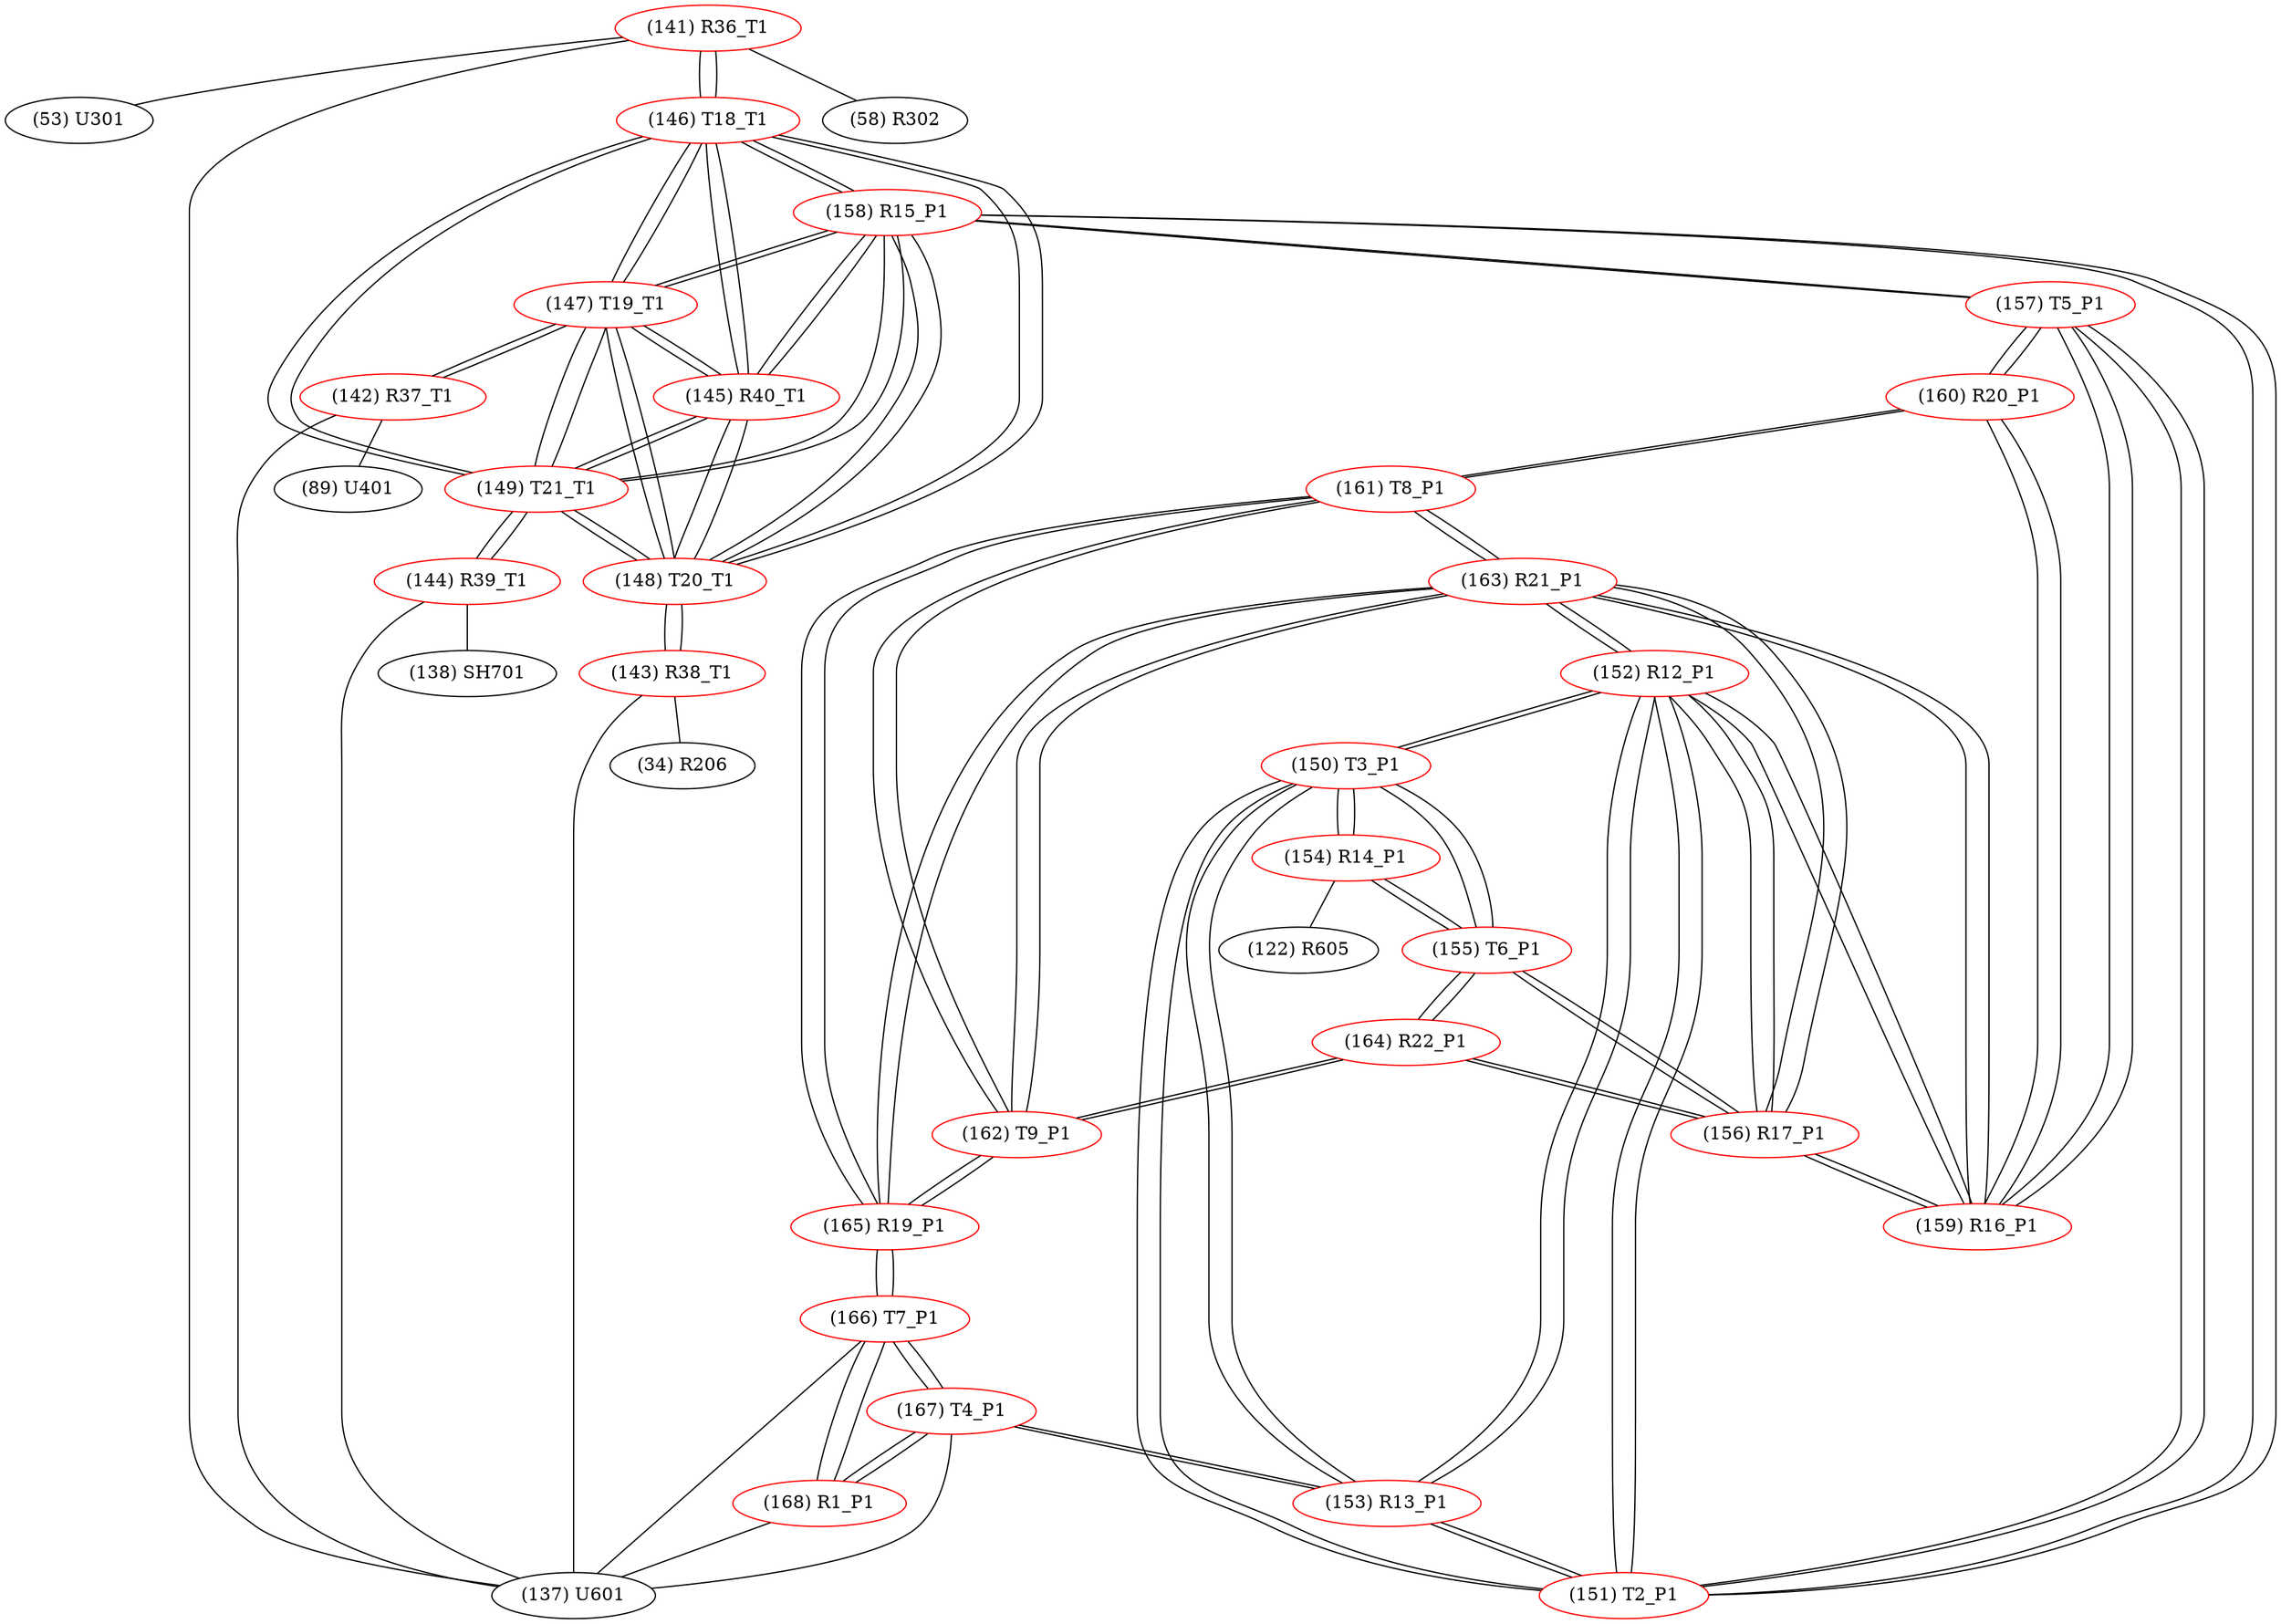 graph {
	141 [label="(141) R36_T1" color=red]
	53 [label="(53) U301"]
	137 [label="(137) U601"]
	58 [label="(58) R302"]
	146 [label="(146) T18_T1"]
	142 [label="(142) R37_T1" color=red]
	137 [label="(137) U601"]
	89 [label="(89) U401"]
	147 [label="(147) T19_T1"]
	143 [label="(143) R38_T1" color=red]
	34 [label="(34) R206"]
	137 [label="(137) U601"]
	148 [label="(148) T20_T1"]
	144 [label="(144) R39_T1" color=red]
	137 [label="(137) U601"]
	138 [label="(138) SH701"]
	149 [label="(149) T21_T1"]
	145 [label="(145) R40_T1" color=red]
	158 [label="(158) R15_P1"]
	146 [label="(146) T18_T1"]
	149 [label="(149) T21_T1"]
	148 [label="(148) T20_T1"]
	147 [label="(147) T19_T1"]
	146 [label="(146) T18_T1" color=red]
	141 [label="(141) R36_T1"]
	158 [label="(158) R15_P1"]
	149 [label="(149) T21_T1"]
	148 [label="(148) T20_T1"]
	147 [label="(147) T19_T1"]
	145 [label="(145) R40_T1"]
	147 [label="(147) T19_T1" color=red]
	142 [label="(142) R37_T1"]
	158 [label="(158) R15_P1"]
	146 [label="(146) T18_T1"]
	149 [label="(149) T21_T1"]
	148 [label="(148) T20_T1"]
	145 [label="(145) R40_T1"]
	148 [label="(148) T20_T1" color=red]
	143 [label="(143) R38_T1"]
	158 [label="(158) R15_P1"]
	146 [label="(146) T18_T1"]
	149 [label="(149) T21_T1"]
	147 [label="(147) T19_T1"]
	145 [label="(145) R40_T1"]
	149 [label="(149) T21_T1" color=red]
	144 [label="(144) R39_T1"]
	158 [label="(158) R15_P1"]
	146 [label="(146) T18_T1"]
	148 [label="(148) T20_T1"]
	147 [label="(147) T19_T1"]
	145 [label="(145) R40_T1"]
	150 [label="(150) T3_P1" color=red]
	154 [label="(154) R14_P1"]
	155 [label="(155) T6_P1"]
	153 [label="(153) R13_P1"]
	152 [label="(152) R12_P1"]
	151 [label="(151) T2_P1"]
	151 [label="(151) T2_P1" color=red]
	153 [label="(153) R13_P1"]
	150 [label="(150) T3_P1"]
	152 [label="(152) R12_P1"]
	157 [label="(157) T5_P1"]
	158 [label="(158) R15_P1"]
	152 [label="(152) R12_P1" color=red]
	163 [label="(163) R21_P1"]
	159 [label="(159) R16_P1"]
	156 [label="(156) R17_P1"]
	153 [label="(153) R13_P1"]
	150 [label="(150) T3_P1"]
	151 [label="(151) T2_P1"]
	153 [label="(153) R13_P1" color=red]
	167 [label="(167) T4_P1"]
	150 [label="(150) T3_P1"]
	152 [label="(152) R12_P1"]
	151 [label="(151) T2_P1"]
	154 [label="(154) R14_P1" color=red]
	122 [label="(122) R605"]
	150 [label="(150) T3_P1"]
	155 [label="(155) T6_P1"]
	155 [label="(155) T6_P1" color=red]
	154 [label="(154) R14_P1"]
	150 [label="(150) T3_P1"]
	164 [label="(164) R22_P1"]
	156 [label="(156) R17_P1"]
	156 [label="(156) R17_P1" color=red]
	163 [label="(163) R21_P1"]
	159 [label="(159) R16_P1"]
	152 [label="(152) R12_P1"]
	164 [label="(164) R22_P1"]
	155 [label="(155) T6_P1"]
	157 [label="(157) T5_P1" color=red]
	151 [label="(151) T2_P1"]
	158 [label="(158) R15_P1"]
	159 [label="(159) R16_P1"]
	160 [label="(160) R20_P1"]
	158 [label="(158) R15_P1" color=red]
	146 [label="(146) T18_T1"]
	149 [label="(149) T21_T1"]
	148 [label="(148) T20_T1"]
	147 [label="(147) T19_T1"]
	145 [label="(145) R40_T1"]
	151 [label="(151) T2_P1"]
	157 [label="(157) T5_P1"]
	159 [label="(159) R16_P1" color=red]
	163 [label="(163) R21_P1"]
	152 [label="(152) R12_P1"]
	156 [label="(156) R17_P1"]
	157 [label="(157) T5_P1"]
	160 [label="(160) R20_P1"]
	160 [label="(160) R20_P1" color=red]
	161 [label="(161) T8_P1"]
	159 [label="(159) R16_P1"]
	157 [label="(157) T5_P1"]
	161 [label="(161) T8_P1" color=red]
	162 [label="(162) T9_P1"]
	163 [label="(163) R21_P1"]
	165 [label="(165) R19_P1"]
	160 [label="(160) R20_P1"]
	162 [label="(162) T9_P1" color=red]
	164 [label="(164) R22_P1"]
	163 [label="(163) R21_P1"]
	161 [label="(161) T8_P1"]
	165 [label="(165) R19_P1"]
	163 [label="(163) R21_P1" color=red]
	159 [label="(159) R16_P1"]
	152 [label="(152) R12_P1"]
	156 [label="(156) R17_P1"]
	162 [label="(162) T9_P1"]
	161 [label="(161) T8_P1"]
	165 [label="(165) R19_P1"]
	164 [label="(164) R22_P1" color=red]
	162 [label="(162) T9_P1"]
	155 [label="(155) T6_P1"]
	156 [label="(156) R17_P1"]
	165 [label="(165) R19_P1" color=red]
	162 [label="(162) T9_P1"]
	163 [label="(163) R21_P1"]
	161 [label="(161) T8_P1"]
	166 [label="(166) T7_P1"]
	166 [label="(166) T7_P1" color=red]
	168 [label="(168) R1_P1"]
	167 [label="(167) T4_P1"]
	137 [label="(137) U601"]
	165 [label="(165) R19_P1"]
	167 [label="(167) T4_P1" color=red]
	153 [label="(153) R13_P1"]
	168 [label="(168) R1_P1"]
	166 [label="(166) T7_P1"]
	137 [label="(137) U601"]
	168 [label="(168) R1_P1" color=red]
	167 [label="(167) T4_P1"]
	166 [label="(166) T7_P1"]
	137 [label="(137) U601"]
	141 -- 53
	141 -- 137
	141 -- 58
	141 -- 146
	142 -- 137
	142 -- 89
	142 -- 147
	143 -- 34
	143 -- 137
	143 -- 148
	144 -- 137
	144 -- 138
	144 -- 149
	145 -- 158
	145 -- 146
	145 -- 149
	145 -- 148
	145 -- 147
	146 -- 141
	146 -- 158
	146 -- 149
	146 -- 148
	146 -- 147
	146 -- 145
	147 -- 142
	147 -- 158
	147 -- 146
	147 -- 149
	147 -- 148
	147 -- 145
	148 -- 143
	148 -- 158
	148 -- 146
	148 -- 149
	148 -- 147
	148 -- 145
	149 -- 144
	149 -- 158
	149 -- 146
	149 -- 148
	149 -- 147
	149 -- 145
	150 -- 154
	150 -- 155
	150 -- 153
	150 -- 152
	150 -- 151
	151 -- 153
	151 -- 150
	151 -- 152
	151 -- 157
	151 -- 158
	152 -- 163
	152 -- 159
	152 -- 156
	152 -- 153
	152 -- 150
	152 -- 151
	153 -- 167
	153 -- 150
	153 -- 152
	153 -- 151
	154 -- 122
	154 -- 150
	154 -- 155
	155 -- 154
	155 -- 150
	155 -- 164
	155 -- 156
	156 -- 163
	156 -- 159
	156 -- 152
	156 -- 164
	156 -- 155
	157 -- 151
	157 -- 158
	157 -- 159
	157 -- 160
	158 -- 146
	158 -- 149
	158 -- 148
	158 -- 147
	158 -- 145
	158 -- 151
	158 -- 157
	159 -- 163
	159 -- 152
	159 -- 156
	159 -- 157
	159 -- 160
	160 -- 161
	160 -- 159
	160 -- 157
	161 -- 162
	161 -- 163
	161 -- 165
	161 -- 160
	162 -- 164
	162 -- 163
	162 -- 161
	162 -- 165
	163 -- 159
	163 -- 152
	163 -- 156
	163 -- 162
	163 -- 161
	163 -- 165
	164 -- 162
	164 -- 155
	164 -- 156
	165 -- 162
	165 -- 163
	165 -- 161
	165 -- 166
	166 -- 168
	166 -- 167
	166 -- 137
	166 -- 165
	167 -- 153
	167 -- 168
	167 -- 166
	167 -- 137
	168 -- 167
	168 -- 166
	168 -- 137
}